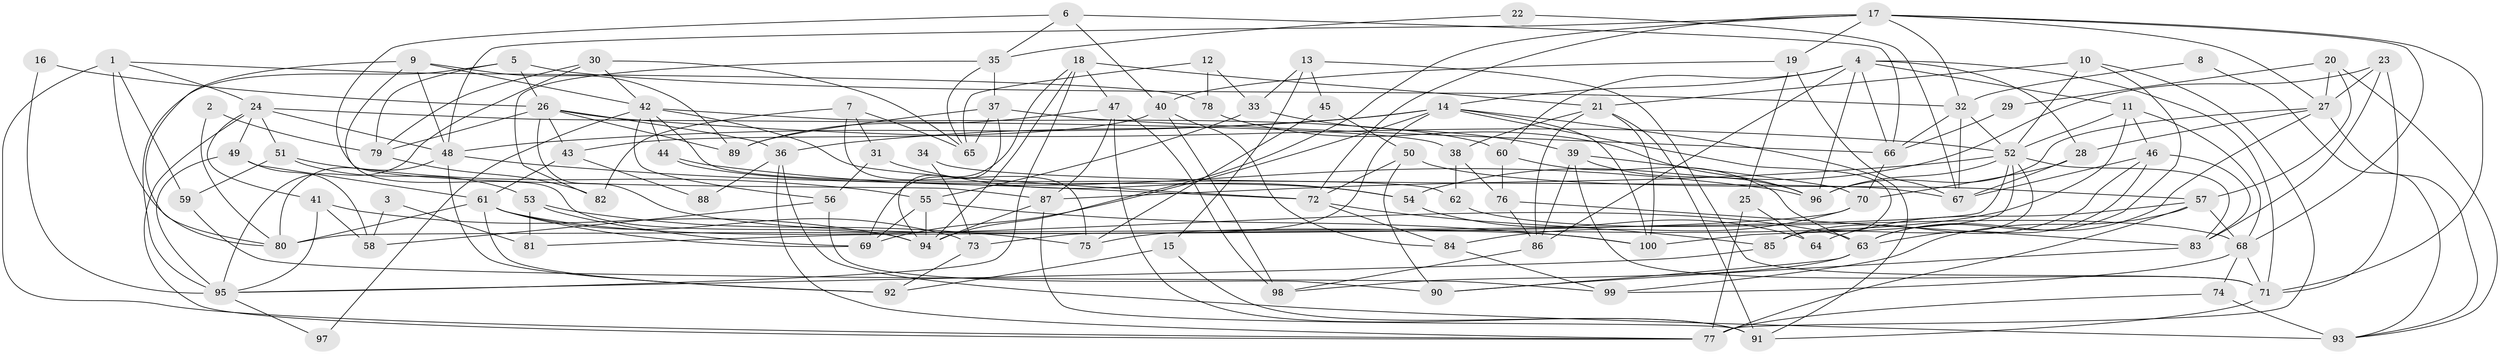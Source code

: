// original degree distribution, {6: 0.08450704225352113, 5: 0.14084507042253522, 4: 0.34507042253521125, 2: 0.1267605633802817, 3: 0.24647887323943662, 8: 0.02112676056338028, 7: 0.035211267605633804}
// Generated by graph-tools (version 1.1) at 2025/37/03/04/25 23:37:13]
// undirected, 100 vertices, 233 edges
graph export_dot {
  node [color=gray90,style=filled];
  1;
  2;
  3;
  4;
  5;
  6;
  7;
  8;
  9;
  10;
  11;
  12;
  13;
  14;
  15;
  16;
  17;
  18;
  19;
  20;
  21;
  22;
  23;
  24;
  25;
  26;
  27;
  28;
  29;
  30;
  31;
  32;
  33;
  34;
  35;
  36;
  37;
  38;
  39;
  40;
  41;
  42;
  43;
  44;
  45;
  46;
  47;
  48;
  49;
  50;
  51;
  52;
  53;
  54;
  55;
  56;
  57;
  58;
  59;
  60;
  61;
  62;
  63;
  64;
  65;
  66;
  67;
  68;
  69;
  70;
  71;
  72;
  73;
  74;
  75;
  76;
  77;
  78;
  79;
  80;
  81;
  82;
  83;
  84;
  85;
  86;
  87;
  88;
  89;
  90;
  91;
  92;
  93;
  94;
  95;
  96;
  97;
  98;
  99;
  100;
  1 -- 24 [weight=1.0];
  1 -- 59 [weight=1.0];
  1 -- 77 [weight=1.0];
  1 -- 78 [weight=1.0];
  1 -- 80 [weight=2.0];
  2 -- 79 [weight=1.0];
  2 -- 80 [weight=1.0];
  3 -- 58 [weight=1.0];
  3 -- 81 [weight=1.0];
  4 -- 11 [weight=1.0];
  4 -- 14 [weight=1.0];
  4 -- 28 [weight=1.0];
  4 -- 60 [weight=1.0];
  4 -- 66 [weight=1.0];
  4 -- 71 [weight=1.0];
  4 -- 86 [weight=1.0];
  4 -- 96 [weight=1.0];
  5 -- 26 [weight=1.0];
  5 -- 32 [weight=1.0];
  5 -- 79 [weight=1.0];
  5 -- 95 [weight=1.0];
  6 -- 35 [weight=1.0];
  6 -- 40 [weight=1.0];
  6 -- 66 [weight=1.0];
  6 -- 87 [weight=1.0];
  7 -- 31 [weight=1.0];
  7 -- 65 [weight=1.0];
  7 -- 75 [weight=1.0];
  7 -- 82 [weight=1.0];
  8 -- 32 [weight=1.0];
  8 -- 93 [weight=1.0];
  9 -- 42 [weight=1.0];
  9 -- 48 [weight=1.0];
  9 -- 80 [weight=1.0];
  9 -- 89 [weight=1.0];
  9 -- 94 [weight=1.0];
  10 -- 21 [weight=1.0];
  10 -- 52 [weight=1.0];
  10 -- 63 [weight=1.0];
  10 -- 77 [weight=1.0];
  11 -- 46 [weight=1.0];
  11 -- 52 [weight=1.0];
  11 -- 68 [weight=1.0];
  11 -- 75 [weight=1.0];
  12 -- 33 [weight=1.0];
  12 -- 65 [weight=1.0];
  12 -- 78 [weight=1.0];
  13 -- 15 [weight=1.0];
  13 -- 33 [weight=1.0];
  13 -- 45 [weight=1.0];
  13 -- 71 [weight=1.0];
  14 -- 36 [weight=1.0];
  14 -- 48 [weight=1.0];
  14 -- 69 [weight=1.0];
  14 -- 73 [weight=1.0];
  14 -- 85 [weight=1.0];
  14 -- 91 [weight=1.0];
  14 -- 100 [weight=1.0];
  15 -- 91 [weight=1.0];
  15 -- 92 [weight=1.0];
  16 -- 26 [weight=1.0];
  16 -- 95 [weight=1.0];
  17 -- 19 [weight=1.0];
  17 -- 27 [weight=1.0];
  17 -- 32 [weight=1.0];
  17 -- 48 [weight=1.0];
  17 -- 68 [weight=1.0];
  17 -- 71 [weight=1.0];
  17 -- 72 [weight=1.0];
  17 -- 94 [weight=1.0];
  18 -- 21 [weight=1.0];
  18 -- 47 [weight=1.0];
  18 -- 69 [weight=1.0];
  18 -- 94 [weight=1.0];
  18 -- 95 [weight=1.0];
  19 -- 25 [weight=1.0];
  19 -- 40 [weight=1.0];
  19 -- 67 [weight=1.0];
  20 -- 27 [weight=1.0];
  20 -- 29 [weight=1.0];
  20 -- 57 [weight=1.0];
  20 -- 93 [weight=1.0];
  21 -- 38 [weight=1.0];
  21 -- 86 [weight=1.0];
  21 -- 91 [weight=1.0];
  21 -- 100 [weight=1.0];
  22 -- 35 [weight=1.0];
  22 -- 67 [weight=1.0];
  23 -- 27 [weight=1.0];
  23 -- 54 [weight=1.0];
  23 -- 71 [weight=1.0];
  23 -- 83 [weight=1.0];
  24 -- 38 [weight=1.0];
  24 -- 41 [weight=1.0];
  24 -- 48 [weight=1.0];
  24 -- 49 [weight=2.0];
  24 -- 51 [weight=1.0];
  24 -- 77 [weight=1.0];
  25 -- 64 [weight=1.0];
  25 -- 77 [weight=1.0];
  26 -- 36 [weight=1.0];
  26 -- 43 [weight=1.0];
  26 -- 52 [weight=1.0];
  26 -- 79 [weight=1.0];
  26 -- 89 [weight=1.0];
  26 -- 100 [weight=2.0];
  27 -- 28 [weight=1.0];
  27 -- 63 [weight=1.0];
  27 -- 93 [weight=1.0];
  27 -- 96 [weight=1.0];
  28 -- 67 [weight=1.0];
  28 -- 70 [weight=1.0];
  29 -- 66 [weight=1.0];
  30 -- 42 [weight=1.0];
  30 -- 65 [weight=1.0];
  30 -- 79 [weight=1.0];
  30 -- 95 [weight=1.0];
  31 -- 54 [weight=1.0];
  31 -- 56 [weight=1.0];
  32 -- 52 [weight=1.0];
  32 -- 66 [weight=1.0];
  32 -- 67 [weight=1.0];
  33 -- 39 [weight=1.0];
  33 -- 55 [weight=1.0];
  34 -- 67 [weight=1.0];
  34 -- 73 [weight=1.0];
  35 -- 37 [weight=1.0];
  35 -- 65 [weight=1.0];
  35 -- 82 [weight=1.0];
  36 -- 77 [weight=1.0];
  36 -- 88 [weight=1.0];
  36 -- 93 [weight=2.0];
  37 -- 65 [weight=1.0];
  37 -- 66 [weight=1.0];
  37 -- 89 [weight=1.0];
  37 -- 94 [weight=1.0];
  38 -- 62 [weight=1.0];
  38 -- 76 [weight=1.0];
  39 -- 70 [weight=1.0];
  39 -- 71 [weight=1.0];
  39 -- 86 [weight=1.0];
  39 -- 96 [weight=1.0];
  40 -- 43 [weight=1.0];
  40 -- 84 [weight=1.0];
  40 -- 98 [weight=1.0];
  41 -- 58 [weight=1.0];
  41 -- 94 [weight=1.0];
  41 -- 95 [weight=1.0];
  42 -- 44 [weight=1.0];
  42 -- 56 [weight=1.0];
  42 -- 60 [weight=1.0];
  42 -- 62 [weight=1.0];
  42 -- 72 [weight=1.0];
  42 -- 97 [weight=1.0];
  43 -- 61 [weight=1.0];
  43 -- 88 [weight=1.0];
  44 -- 54 [weight=1.0];
  44 -- 96 [weight=1.0];
  45 -- 50 [weight=1.0];
  45 -- 75 [weight=1.0];
  46 -- 63 [weight=1.0];
  46 -- 67 [weight=1.0];
  46 -- 83 [weight=1.0];
  46 -- 85 [weight=1.0];
  47 -- 87 [weight=1.0];
  47 -- 89 [weight=1.0];
  47 -- 91 [weight=1.0];
  47 -- 98 [weight=1.0];
  48 -- 72 [weight=1.0];
  48 -- 80 [weight=1.0];
  48 -- 92 [weight=1.0];
  49 -- 58 [weight=1.0];
  49 -- 61 [weight=1.0];
  49 -- 95 [weight=2.0];
  50 -- 57 [weight=1.0];
  50 -- 72 [weight=1.0];
  50 -- 90 [weight=1.0];
  51 -- 53 [weight=1.0];
  51 -- 55 [weight=1.0];
  51 -- 59 [weight=1.0];
  52 -- 80 [weight=1.0];
  52 -- 83 [weight=1.0];
  52 -- 85 [weight=1.0];
  52 -- 87 [weight=1.0];
  52 -- 96 [weight=1.0];
  52 -- 100 [weight=1.0];
  53 -- 69 [weight=1.0];
  53 -- 75 [weight=1.0];
  53 -- 81 [weight=1.0];
  54 -- 64 [weight=1.0];
  55 -- 69 [weight=1.0];
  55 -- 94 [weight=1.0];
  55 -- 100 [weight=1.0];
  56 -- 58 [weight=1.0];
  56 -- 90 [weight=1.0];
  57 -- 64 [weight=1.0];
  57 -- 68 [weight=1.0];
  57 -- 77 [weight=1.0];
  57 -- 99 [weight=1.0];
  59 -- 99 [weight=1.0];
  60 -- 63 [weight=1.0];
  60 -- 76 [weight=1.0];
  61 -- 63 [weight=1.0];
  61 -- 69 [weight=1.0];
  61 -- 73 [weight=1.0];
  61 -- 80 [weight=1.0];
  61 -- 92 [weight=1.0];
  62 -- 68 [weight=1.0];
  63 -- 90 [weight=1.0];
  63 -- 98 [weight=1.0];
  66 -- 70 [weight=2.0];
  68 -- 71 [weight=1.0];
  68 -- 74 [weight=1.0];
  68 -- 99 [weight=1.0];
  70 -- 81 [weight=1.0];
  70 -- 84 [weight=1.0];
  71 -- 91 [weight=1.0];
  72 -- 84 [weight=1.0];
  72 -- 85 [weight=1.0];
  73 -- 92 [weight=1.0];
  74 -- 77 [weight=1.0];
  74 -- 93 [weight=1.0];
  76 -- 83 [weight=1.0];
  76 -- 86 [weight=1.0];
  78 -- 96 [weight=1.0];
  79 -- 82 [weight=1.0];
  83 -- 90 [weight=1.0];
  84 -- 99 [weight=1.0];
  85 -- 95 [weight=1.0];
  86 -- 98 [weight=1.0];
  87 -- 91 [weight=1.0];
  87 -- 94 [weight=1.0];
  95 -- 97 [weight=1.0];
}
